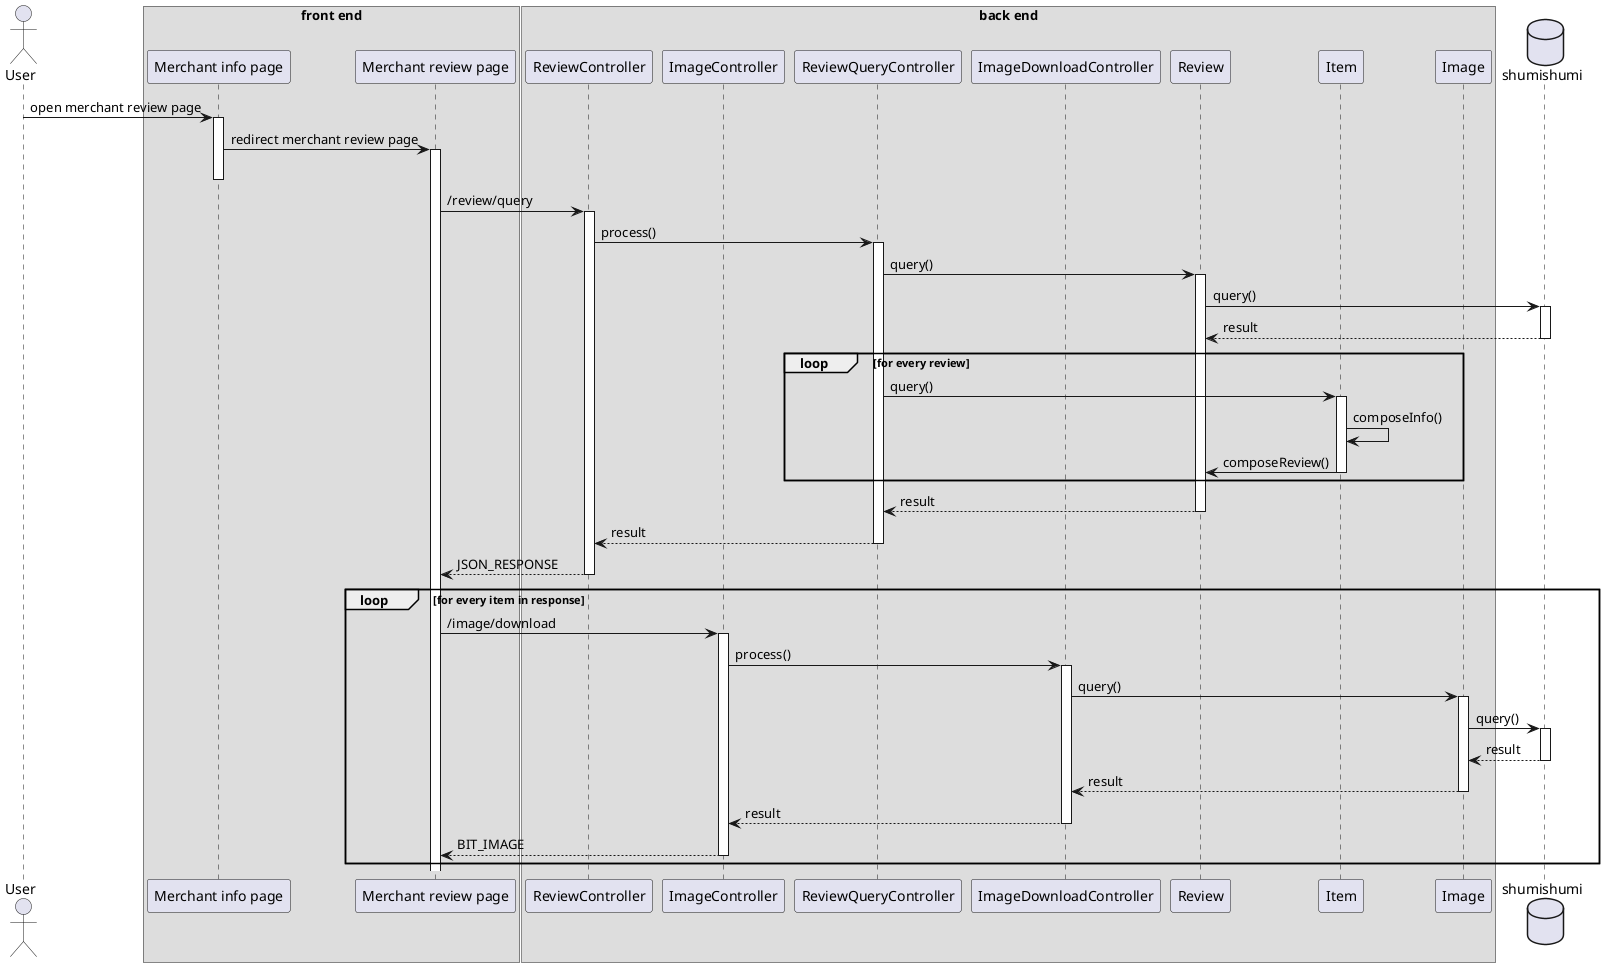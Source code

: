 @startuml template
'autonumber 1.1.1

actor User as u

box "front end"
participant "Merchant info page" as home
participant "Merchant review page" as rlist
end box

box "back end"
participant ReviewController as rc
participant ImageController as imc

participant ReviewQueryController as reproc
participant ImageDownloadController as downproc

participant Review as rm
participant Item as im

participant Image as img
end box

database shumishumi as db

u -> home++ : open merchant review page
home -> rlist ++-- : redirect merchant review page

rlist -> rc++ : /review/query
rc -> reproc++ : process()

reproc -> rm++ : query()
rm -> db++ : query()
return result

loop for every review
reproc -> im++ : query()
im -> im : composeInfo()
im -> rm : composeReview()
deactivate im
end
return result
return result
return JSON_RESPONSE

loop for every item in response
    rlist -> imc++ : /image/download
    imc -> downproc++ : process()
    downproc -> img++ : query()
    img -> db++ : query()
    return result
    return result
    return result
    return BIT_IMAGE
end

@enduml